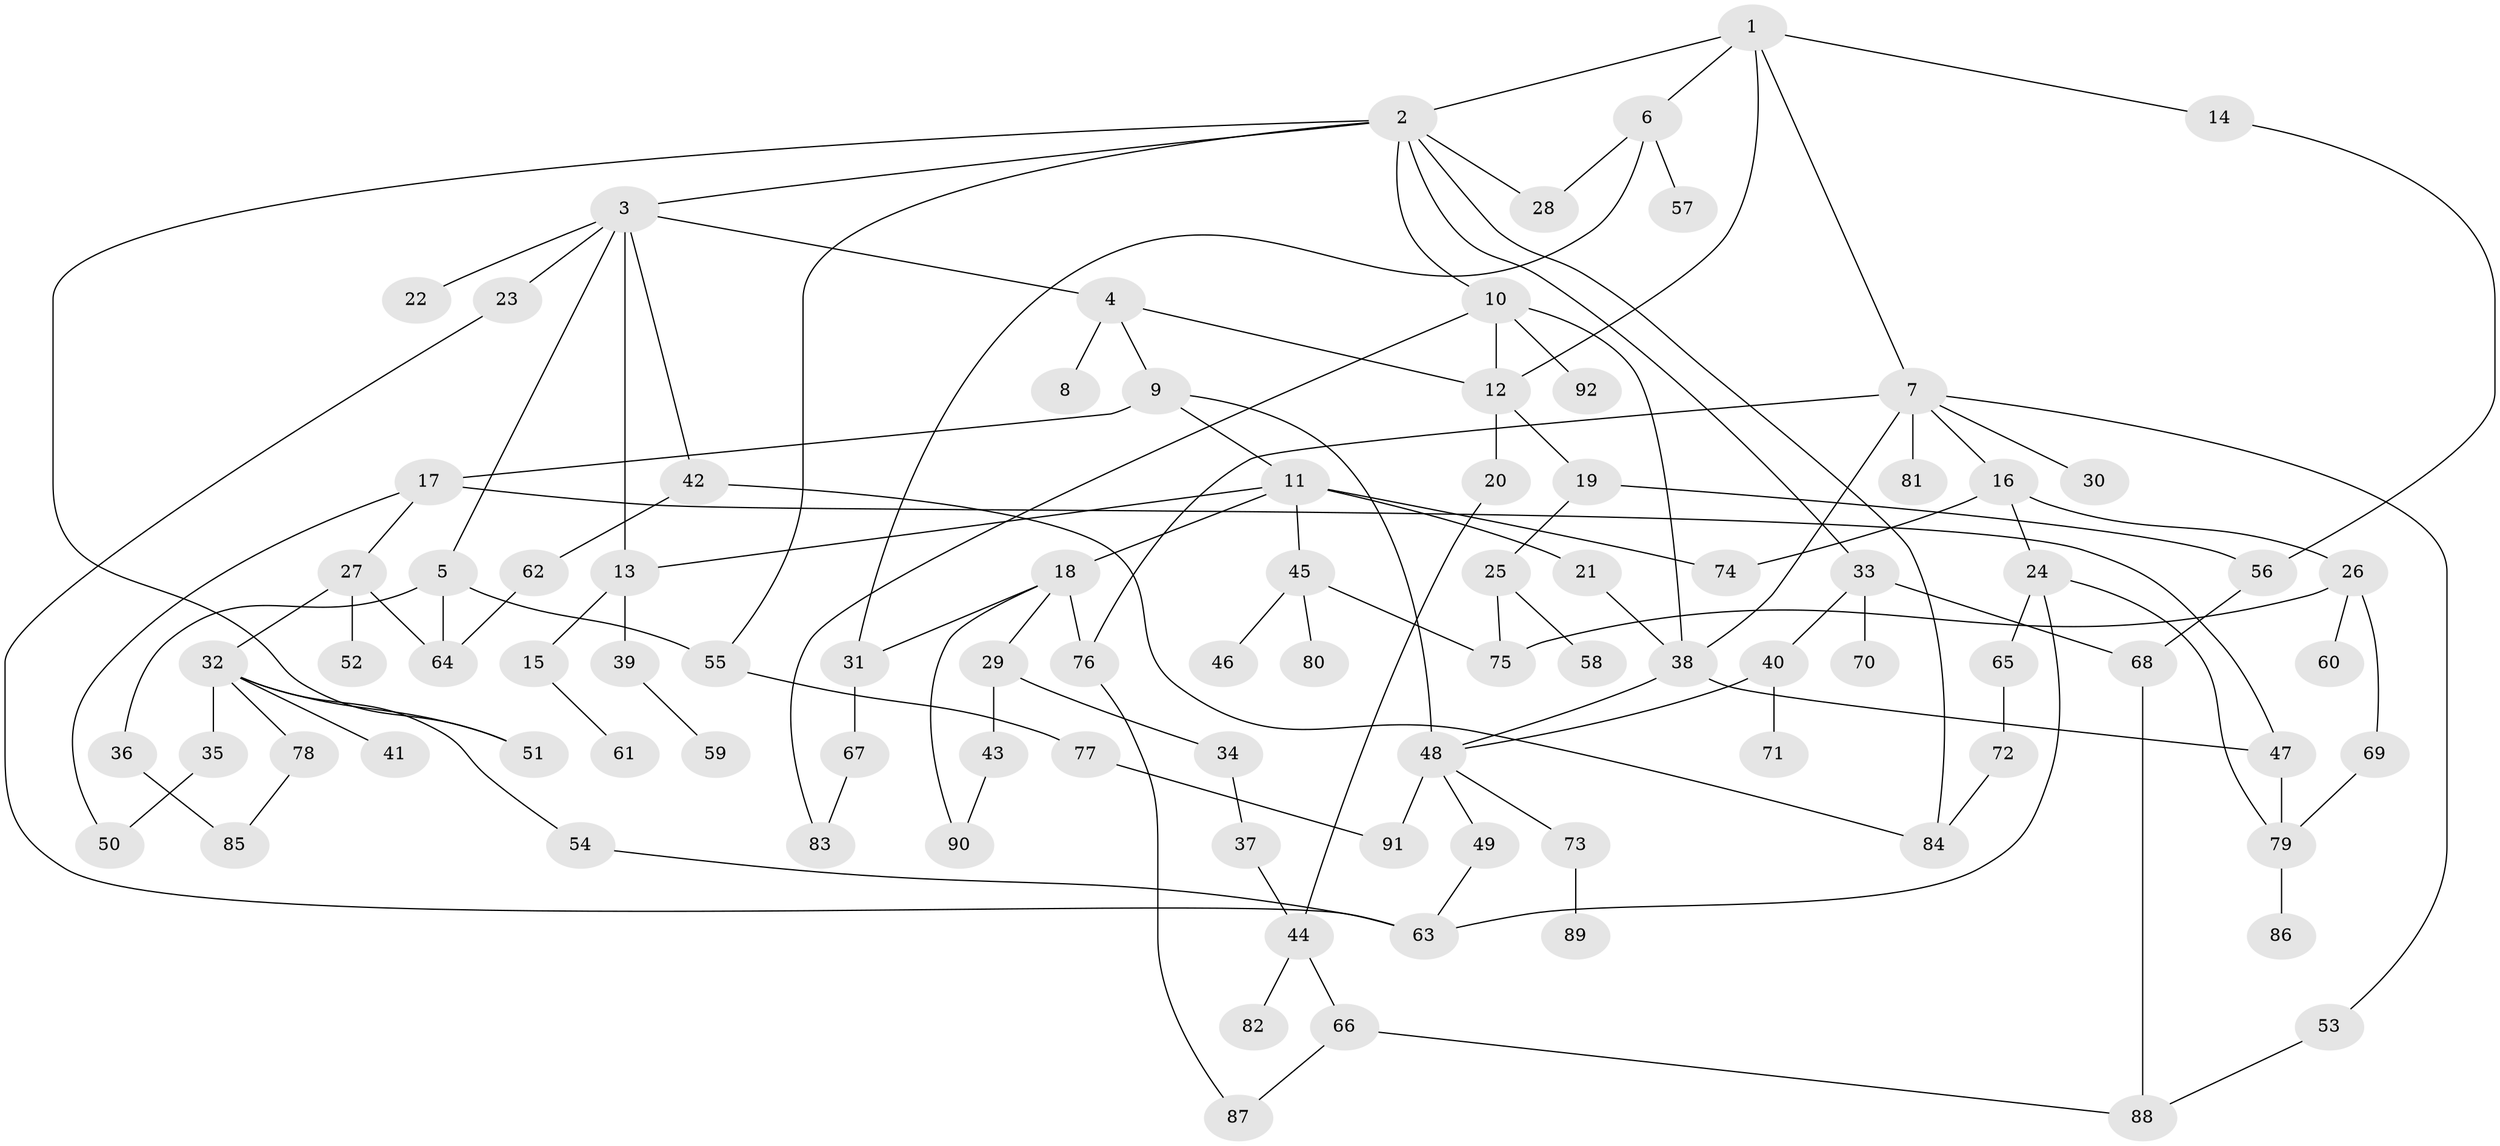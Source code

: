// Generated by graph-tools (version 1.1) at 2025/25/03/09/25 03:25:35]
// undirected, 92 vertices, 127 edges
graph export_dot {
graph [start="1"]
  node [color=gray90,style=filled];
  1;
  2;
  3;
  4;
  5;
  6;
  7;
  8;
  9;
  10;
  11;
  12;
  13;
  14;
  15;
  16;
  17;
  18;
  19;
  20;
  21;
  22;
  23;
  24;
  25;
  26;
  27;
  28;
  29;
  30;
  31;
  32;
  33;
  34;
  35;
  36;
  37;
  38;
  39;
  40;
  41;
  42;
  43;
  44;
  45;
  46;
  47;
  48;
  49;
  50;
  51;
  52;
  53;
  54;
  55;
  56;
  57;
  58;
  59;
  60;
  61;
  62;
  63;
  64;
  65;
  66;
  67;
  68;
  69;
  70;
  71;
  72;
  73;
  74;
  75;
  76;
  77;
  78;
  79;
  80;
  81;
  82;
  83;
  84;
  85;
  86;
  87;
  88;
  89;
  90;
  91;
  92;
  1 -- 2;
  1 -- 6;
  1 -- 7;
  1 -- 12;
  1 -- 14;
  2 -- 3;
  2 -- 10;
  2 -- 28;
  2 -- 33;
  2 -- 55;
  2 -- 84;
  2 -- 51;
  3 -- 4;
  3 -- 5;
  3 -- 13;
  3 -- 22;
  3 -- 23;
  3 -- 42;
  4 -- 8;
  4 -- 9;
  4 -- 12;
  5 -- 36;
  5 -- 64;
  5 -- 55;
  6 -- 31;
  6 -- 57;
  6 -- 28;
  7 -- 16;
  7 -- 30;
  7 -- 38;
  7 -- 53;
  7 -- 76;
  7 -- 81;
  9 -- 11;
  9 -- 17;
  9 -- 48;
  10 -- 92;
  10 -- 12;
  10 -- 38;
  10 -- 83;
  11 -- 18;
  11 -- 21;
  11 -- 45;
  11 -- 13;
  11 -- 74;
  12 -- 19;
  12 -- 20;
  13 -- 15;
  13 -- 39;
  14 -- 56;
  15 -- 61;
  16 -- 24;
  16 -- 26;
  16 -- 74;
  17 -- 27;
  17 -- 50;
  17 -- 47;
  18 -- 29;
  18 -- 90;
  18 -- 31;
  18 -- 76;
  19 -- 25;
  19 -- 56;
  20 -- 44;
  21 -- 38;
  23 -- 63;
  24 -- 65;
  24 -- 79;
  24 -- 63;
  25 -- 58;
  25 -- 75;
  26 -- 60;
  26 -- 69;
  26 -- 75;
  27 -- 32;
  27 -- 52;
  27 -- 64;
  29 -- 34;
  29 -- 43;
  31 -- 67;
  32 -- 35;
  32 -- 41;
  32 -- 51;
  32 -- 54;
  32 -- 78;
  33 -- 40;
  33 -- 68;
  33 -- 70;
  34 -- 37;
  35 -- 50;
  36 -- 85;
  37 -- 44;
  38 -- 47;
  38 -- 48;
  39 -- 59;
  40 -- 71;
  40 -- 48;
  42 -- 62;
  42 -- 84;
  43 -- 90;
  44 -- 66;
  44 -- 82;
  45 -- 46;
  45 -- 80;
  45 -- 75;
  47 -- 79;
  48 -- 49;
  48 -- 73;
  48 -- 91;
  49 -- 63;
  53 -- 88;
  54 -- 63;
  55 -- 77;
  56 -- 68;
  62 -- 64;
  65 -- 72;
  66 -- 88;
  66 -- 87;
  67 -- 83;
  68 -- 88;
  69 -- 79;
  72 -- 84;
  73 -- 89;
  76 -- 87;
  77 -- 91;
  78 -- 85;
  79 -- 86;
}
